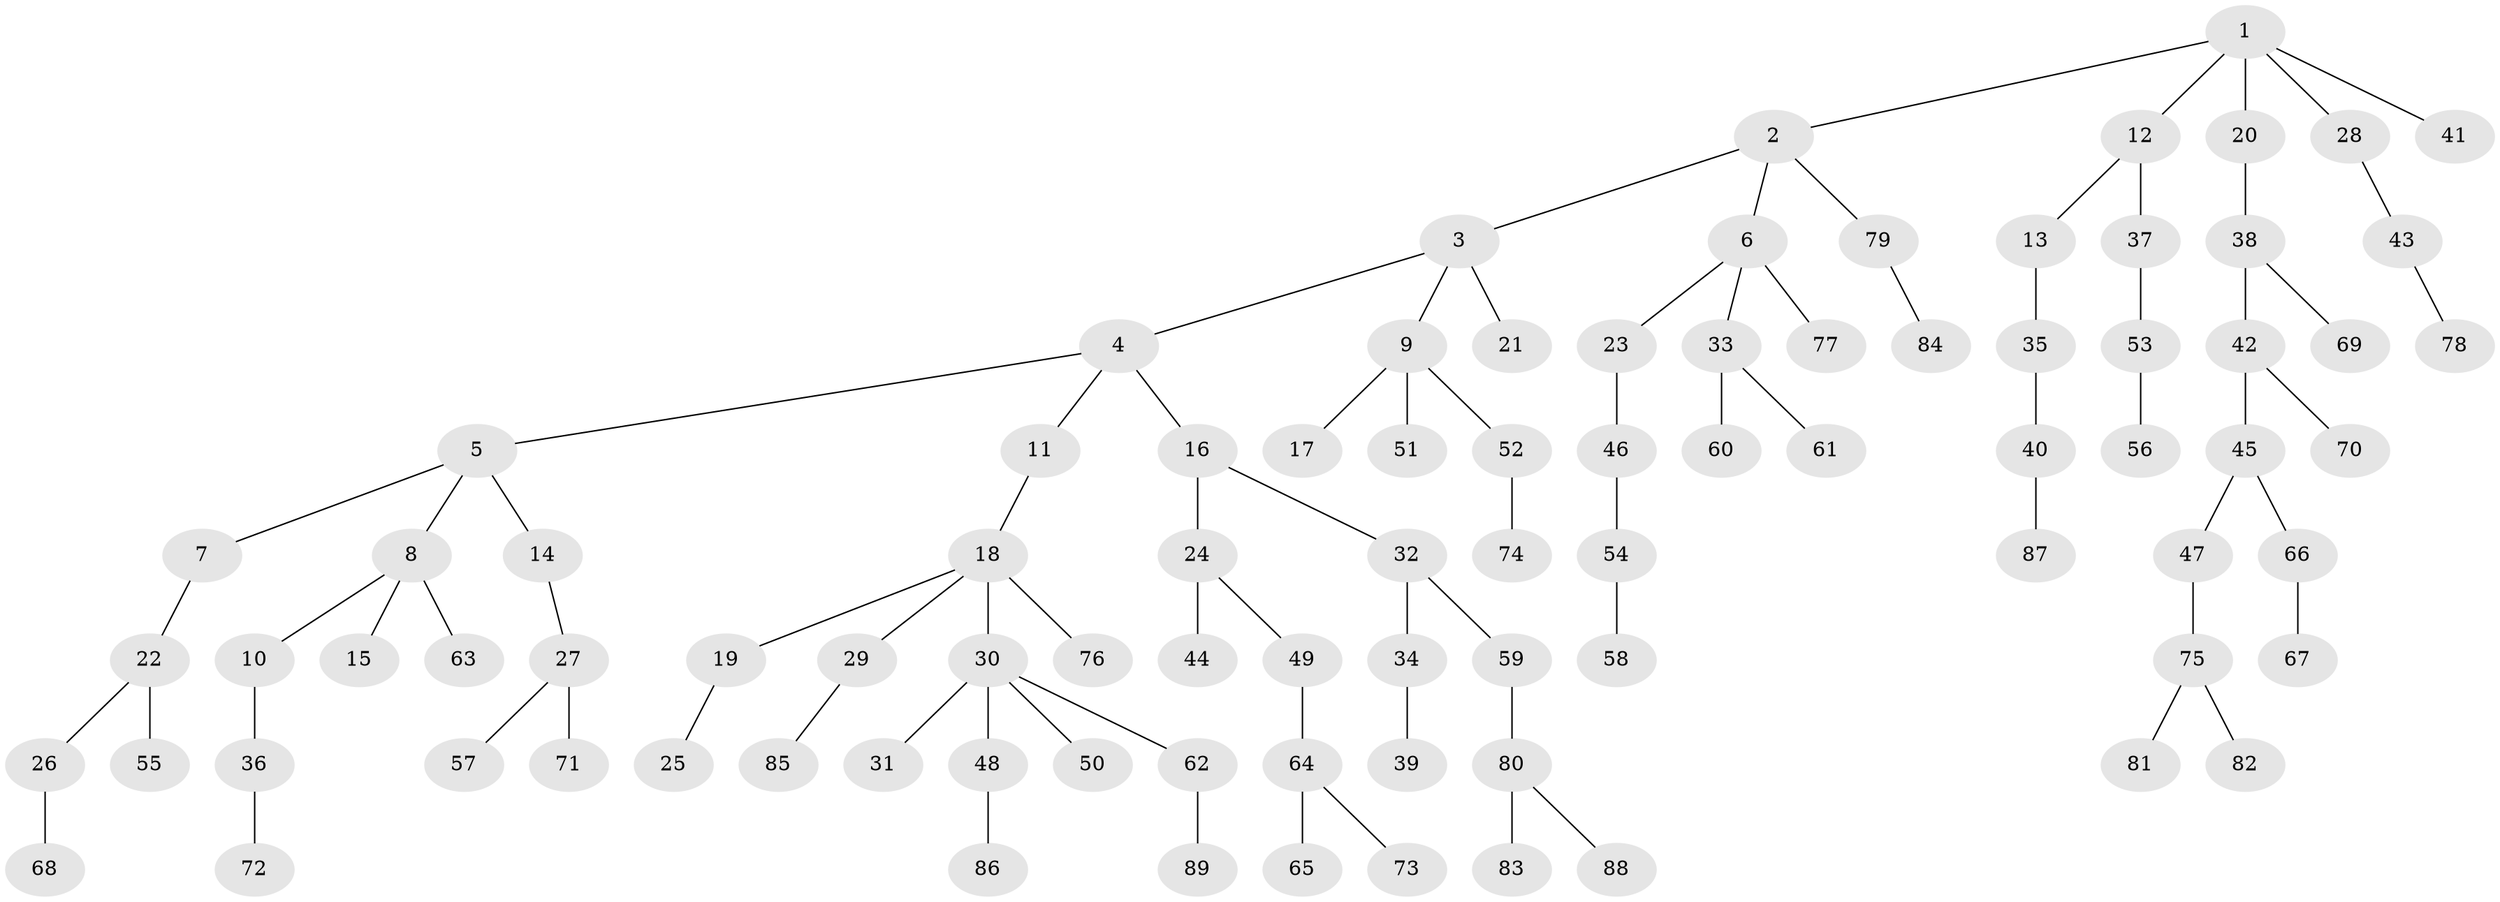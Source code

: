 // Generated by graph-tools (version 1.1) at 2025/52/03/09/25 04:52:28]
// undirected, 89 vertices, 88 edges
graph export_dot {
graph [start="1"]
  node [color=gray90,style=filled];
  1;
  2;
  3;
  4;
  5;
  6;
  7;
  8;
  9;
  10;
  11;
  12;
  13;
  14;
  15;
  16;
  17;
  18;
  19;
  20;
  21;
  22;
  23;
  24;
  25;
  26;
  27;
  28;
  29;
  30;
  31;
  32;
  33;
  34;
  35;
  36;
  37;
  38;
  39;
  40;
  41;
  42;
  43;
  44;
  45;
  46;
  47;
  48;
  49;
  50;
  51;
  52;
  53;
  54;
  55;
  56;
  57;
  58;
  59;
  60;
  61;
  62;
  63;
  64;
  65;
  66;
  67;
  68;
  69;
  70;
  71;
  72;
  73;
  74;
  75;
  76;
  77;
  78;
  79;
  80;
  81;
  82;
  83;
  84;
  85;
  86;
  87;
  88;
  89;
  1 -- 2;
  1 -- 12;
  1 -- 20;
  1 -- 28;
  1 -- 41;
  2 -- 3;
  2 -- 6;
  2 -- 79;
  3 -- 4;
  3 -- 9;
  3 -- 21;
  4 -- 5;
  4 -- 11;
  4 -- 16;
  5 -- 7;
  5 -- 8;
  5 -- 14;
  6 -- 23;
  6 -- 33;
  6 -- 77;
  7 -- 22;
  8 -- 10;
  8 -- 15;
  8 -- 63;
  9 -- 17;
  9 -- 51;
  9 -- 52;
  10 -- 36;
  11 -- 18;
  12 -- 13;
  12 -- 37;
  13 -- 35;
  14 -- 27;
  16 -- 24;
  16 -- 32;
  18 -- 19;
  18 -- 29;
  18 -- 30;
  18 -- 76;
  19 -- 25;
  20 -- 38;
  22 -- 26;
  22 -- 55;
  23 -- 46;
  24 -- 44;
  24 -- 49;
  26 -- 68;
  27 -- 57;
  27 -- 71;
  28 -- 43;
  29 -- 85;
  30 -- 31;
  30 -- 48;
  30 -- 50;
  30 -- 62;
  32 -- 34;
  32 -- 59;
  33 -- 60;
  33 -- 61;
  34 -- 39;
  35 -- 40;
  36 -- 72;
  37 -- 53;
  38 -- 42;
  38 -- 69;
  40 -- 87;
  42 -- 45;
  42 -- 70;
  43 -- 78;
  45 -- 47;
  45 -- 66;
  46 -- 54;
  47 -- 75;
  48 -- 86;
  49 -- 64;
  52 -- 74;
  53 -- 56;
  54 -- 58;
  59 -- 80;
  62 -- 89;
  64 -- 65;
  64 -- 73;
  66 -- 67;
  75 -- 81;
  75 -- 82;
  79 -- 84;
  80 -- 83;
  80 -- 88;
}
